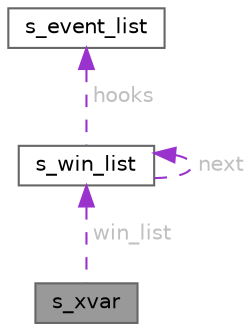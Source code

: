 digraph "s_xvar"
{
 // LATEX_PDF_SIZE
  bgcolor="transparent";
  edge [fontname=Helvetica,fontsize=10,labelfontname=Helvetica,labelfontsize=10];
  node [fontname=Helvetica,fontsize=10,shape=box,height=0.2,width=0.4];
  Node1 [id="Node000001",label="s_xvar",height=0.2,width=0.4,color="gray40", fillcolor="grey60", style="filled", fontcolor="black",tooltip=" "];
  Node2 -> Node1 [id="edge1_Node000001_Node000002",dir="back",color="darkorchid3",style="dashed",tooltip=" ",label=" win_list",fontcolor="grey" ];
  Node2 [id="Node000002",label="s_win_list",height=0.2,width=0.4,color="gray40", fillcolor="white", style="filled",URL="$structs__win__list.html",tooltip=" "];
  Node2 -> Node2 [id="edge2_Node000002_Node000002",dir="back",color="darkorchid3",style="dashed",tooltip=" ",label=" next",fontcolor="grey" ];
  Node3 -> Node2 [id="edge3_Node000002_Node000003",dir="back",color="darkorchid3",style="dashed",tooltip=" ",label=" hooks",fontcolor="grey" ];
  Node3 [id="Node000003",label="s_event_list",height=0.2,width=0.4,color="gray40", fillcolor="white", style="filled",URL="$structs__event__list.html",tooltip=" "];
}
